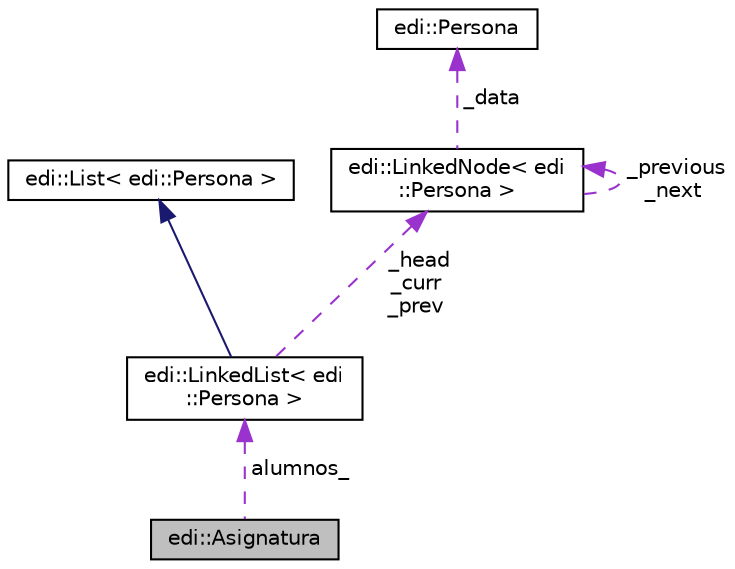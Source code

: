 digraph "edi::Asignatura"
{
  edge [fontname="Helvetica",fontsize="10",labelfontname="Helvetica",labelfontsize="10"];
  node [fontname="Helvetica",fontsize="10",shape=record];
  Node1 [label="edi::Asignatura",height=0.2,width=0.4,color="black", fillcolor="grey75", style="filled", fontcolor="black"];
  Node2 -> Node1 [dir="back",color="darkorchid3",fontsize="10",style="dashed",label=" alumnos_" ,fontname="Helvetica"];
  Node2 [label="edi::LinkedList\< edi\l::Persona \>",height=0.2,width=0.4,color="black", fillcolor="white", style="filled",URL="$classedi_1_1LinkedList.html"];
  Node3 -> Node2 [dir="back",color="midnightblue",fontsize="10",style="solid",fontname="Helvetica"];
  Node3 [label="edi::List\< edi::Persona \>",height=0.2,width=0.4,color="black", fillcolor="white", style="filled",URL="$classedi_1_1List.html"];
  Node4 -> Node2 [dir="back",color="darkorchid3",fontsize="10",style="dashed",label=" _head\n_curr\n_prev" ,fontname="Helvetica"];
  Node4 [label="edi::LinkedNode\< edi\l::Persona \>",height=0.2,width=0.4,color="black", fillcolor="white", style="filled",URL="$classedi_1_1LinkedNode.html"];
  Node5 -> Node4 [dir="back",color="darkorchid3",fontsize="10",style="dashed",label=" _data" ,fontname="Helvetica"];
  Node5 [label="edi::Persona",height=0.2,width=0.4,color="black", fillcolor="white", style="filled",URL="$classedi_1_1Persona.html",tooltip="Definición de la plantilla de la clase Persona. "];
  Node4 -> Node4 [dir="back",color="darkorchid3",fontsize="10",style="dashed",label=" _previous\n_next" ,fontname="Helvetica"];
}
